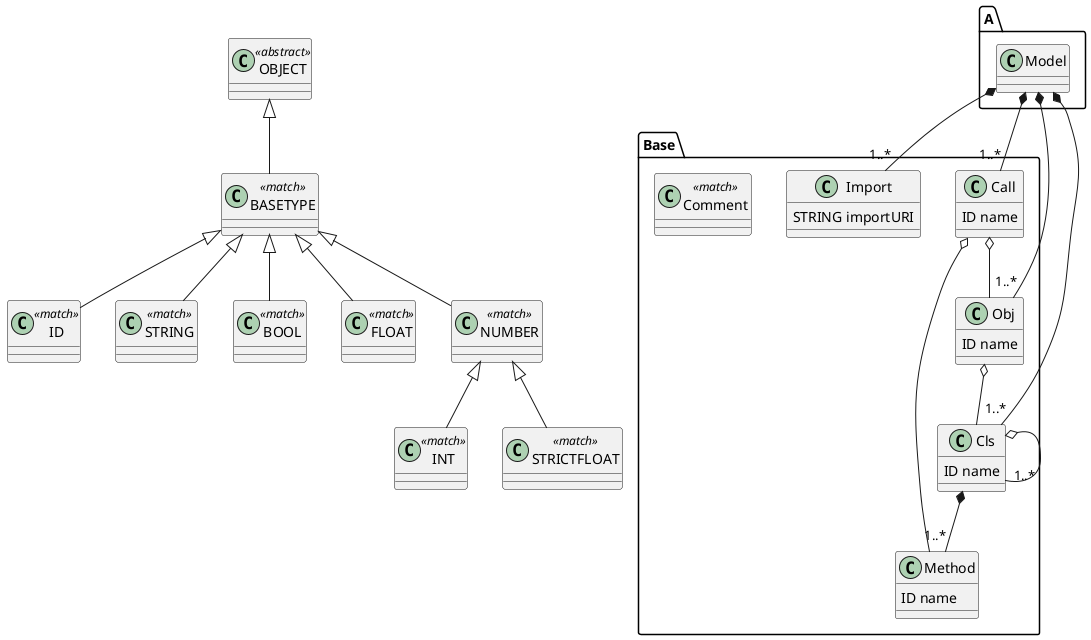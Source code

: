 @startuml
            set namespaceSeparator .
        A.Model *-- "1..*" Base.Import
A.Model *-- "1..*" Base.Cls
A.Model *-- "1..*" Base.Obj
A.Model *-- "1..*" Base.Call
class A.Model  {
}


class ID <<match>> {
}


class STRING <<match>> {
}


class BOOL <<match>> {
}


class INT <<match>> {
}


class FLOAT <<match>> {
}


class STRICTFLOAT <<match>> {
}


class NUMBER <<match>> {
}

NUMBER <|-- STRICTFLOAT
NUMBER <|-- INT

class BASETYPE <<match>> {
}

BASETYPE <|-- NUMBER
BASETYPE <|-- FLOAT
BASETYPE <|-- BOOL
BASETYPE <|-- ID
BASETYPE <|-- STRING

class OBJECT <<abstract>> {
}

OBJECT <|-- BASETYPE

Base.Cls o-- "1..*" Base.Cls
Base.Cls *-- "1..*" Base.Method
class Base.Cls  {
ID name
}


class Base.Method  {
ID name
}


Base.Obj o-- Base.Cls
class Base.Obj  {
ID name
}


Base.Call o-- Base.Obj
Base.Call o-- Base.Method
class Base.Call  {
ID name
}


class Base.Import  {
STRING importURI
}


class Base.Comment <<match>> {
}


@enduml
